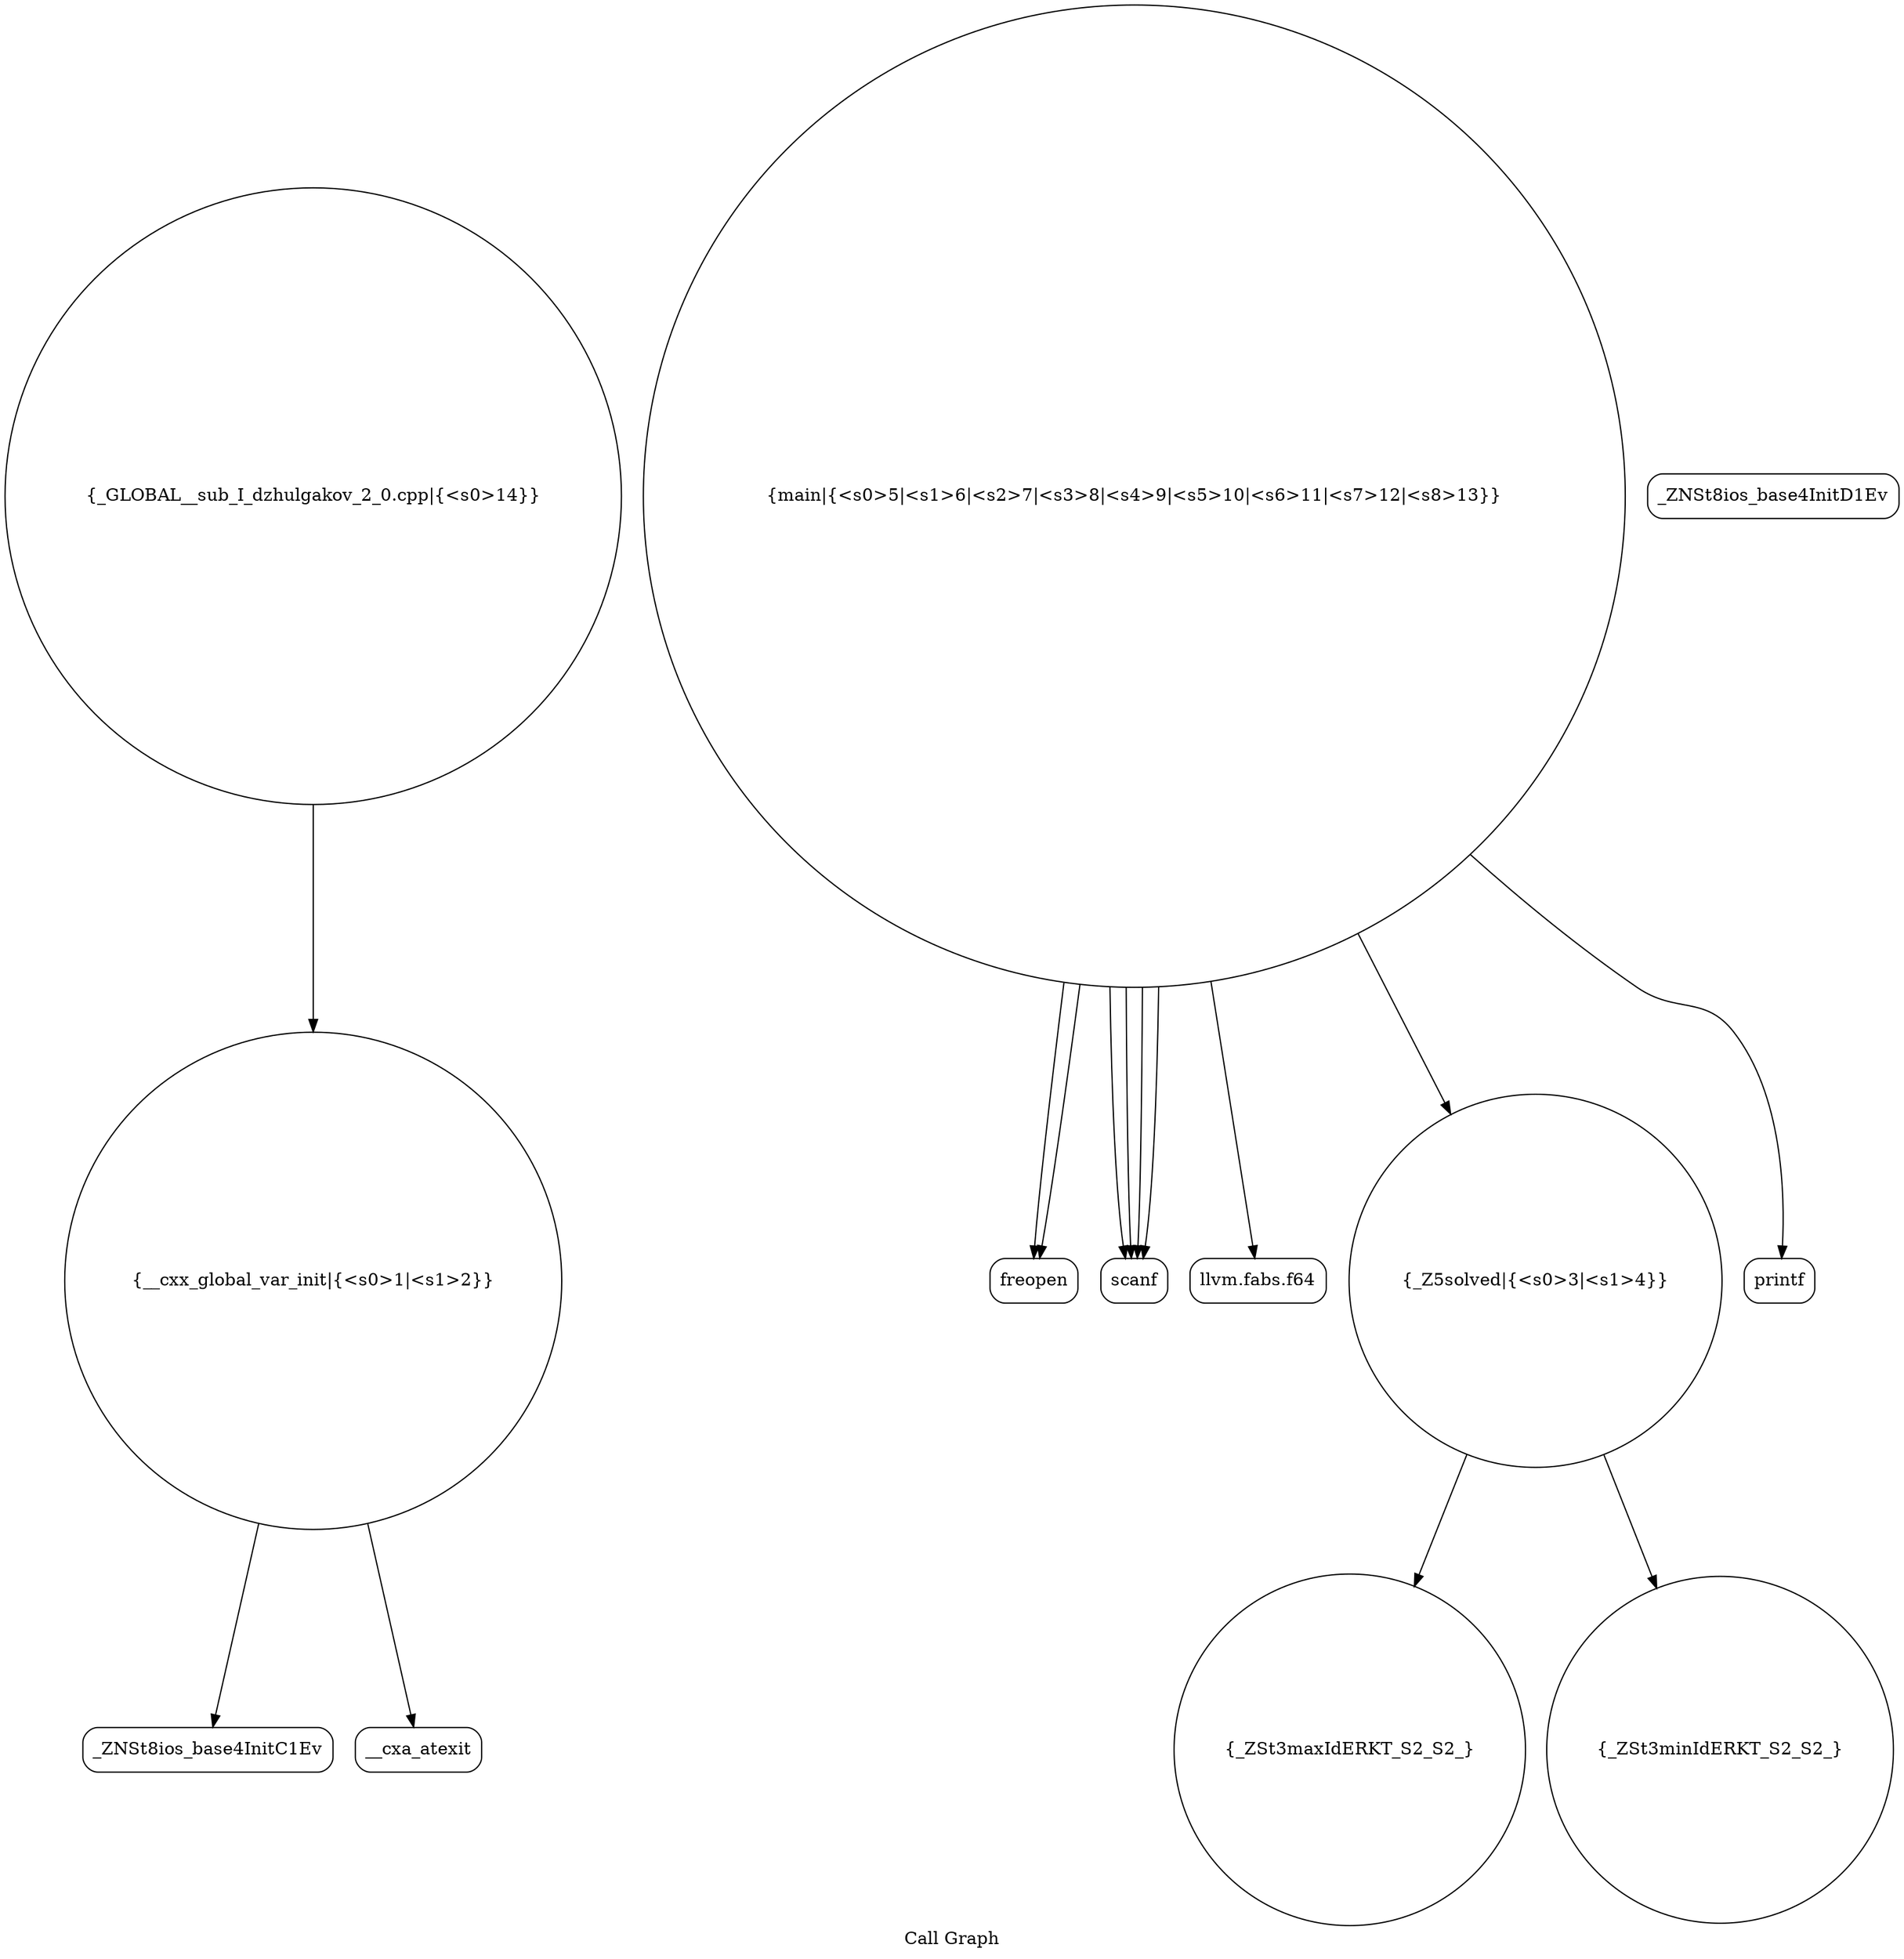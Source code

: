 digraph "Call Graph" {
	label="Call Graph";

	Node0x55f0d8b28c50 [shape=record,shape=circle,label="{__cxx_global_var_init|{<s0>1|<s1>2}}"];
	Node0x55f0d8b28c50:s0 -> Node0x55f0d8b290e0[color=black];
	Node0x55f0d8b28c50:s1 -> Node0x55f0d8b291e0[color=black];
	Node0x55f0d8b293e0 [shape=record,shape=circle,label="{main|{<s0>5|<s1>6|<s2>7|<s3>8|<s4>9|<s5>10|<s6>11|<s7>12|<s8>13}}"];
	Node0x55f0d8b293e0:s0 -> Node0x55f0d8b29460[color=black];
	Node0x55f0d8b293e0:s1 -> Node0x55f0d8b29460[color=black];
	Node0x55f0d8b293e0:s2 -> Node0x55f0d8b294e0[color=black];
	Node0x55f0d8b293e0:s3 -> Node0x55f0d8b294e0[color=black];
	Node0x55f0d8b293e0:s4 -> Node0x55f0d8b294e0[color=black];
	Node0x55f0d8b293e0:s5 -> Node0x55f0d8b294e0[color=black];
	Node0x55f0d8b293e0:s6 -> Node0x55f0d8b29560[color=black];
	Node0x55f0d8b293e0:s7 -> Node0x55f0d8b29260[color=black];
	Node0x55f0d8b293e0:s8 -> Node0x55f0d8b295e0[color=black];
	Node0x55f0d8b29160 [shape=record,shape=Mrecord,label="{_ZNSt8ios_base4InitD1Ev}"];
	Node0x55f0d8b294e0 [shape=record,shape=Mrecord,label="{scanf}"];
	Node0x55f0d8b29260 [shape=record,shape=circle,label="{_Z5solved|{<s0>3|<s1>4}}"];
	Node0x55f0d8b29260:s0 -> Node0x55f0d8b292e0[color=black];
	Node0x55f0d8b29260:s1 -> Node0x55f0d8b29360[color=black];
	Node0x55f0d8b295e0 [shape=record,shape=Mrecord,label="{printf}"];
	Node0x55f0d8b29360 [shape=record,shape=circle,label="{_ZSt3minIdERKT_S2_S2_}"];
	Node0x55f0d8b290e0 [shape=record,shape=Mrecord,label="{_ZNSt8ios_base4InitC1Ev}"];
	Node0x55f0d8b29460 [shape=record,shape=Mrecord,label="{freopen}"];
	Node0x55f0d8b291e0 [shape=record,shape=Mrecord,label="{__cxa_atexit}"];
	Node0x55f0d8b29560 [shape=record,shape=Mrecord,label="{llvm.fabs.f64}"];
	Node0x55f0d8b292e0 [shape=record,shape=circle,label="{_ZSt3maxIdERKT_S2_S2_}"];
	Node0x55f0d8b29660 [shape=record,shape=circle,label="{_GLOBAL__sub_I_dzhulgakov_2_0.cpp|{<s0>14}}"];
	Node0x55f0d8b29660:s0 -> Node0x55f0d8b28c50[color=black];
}
